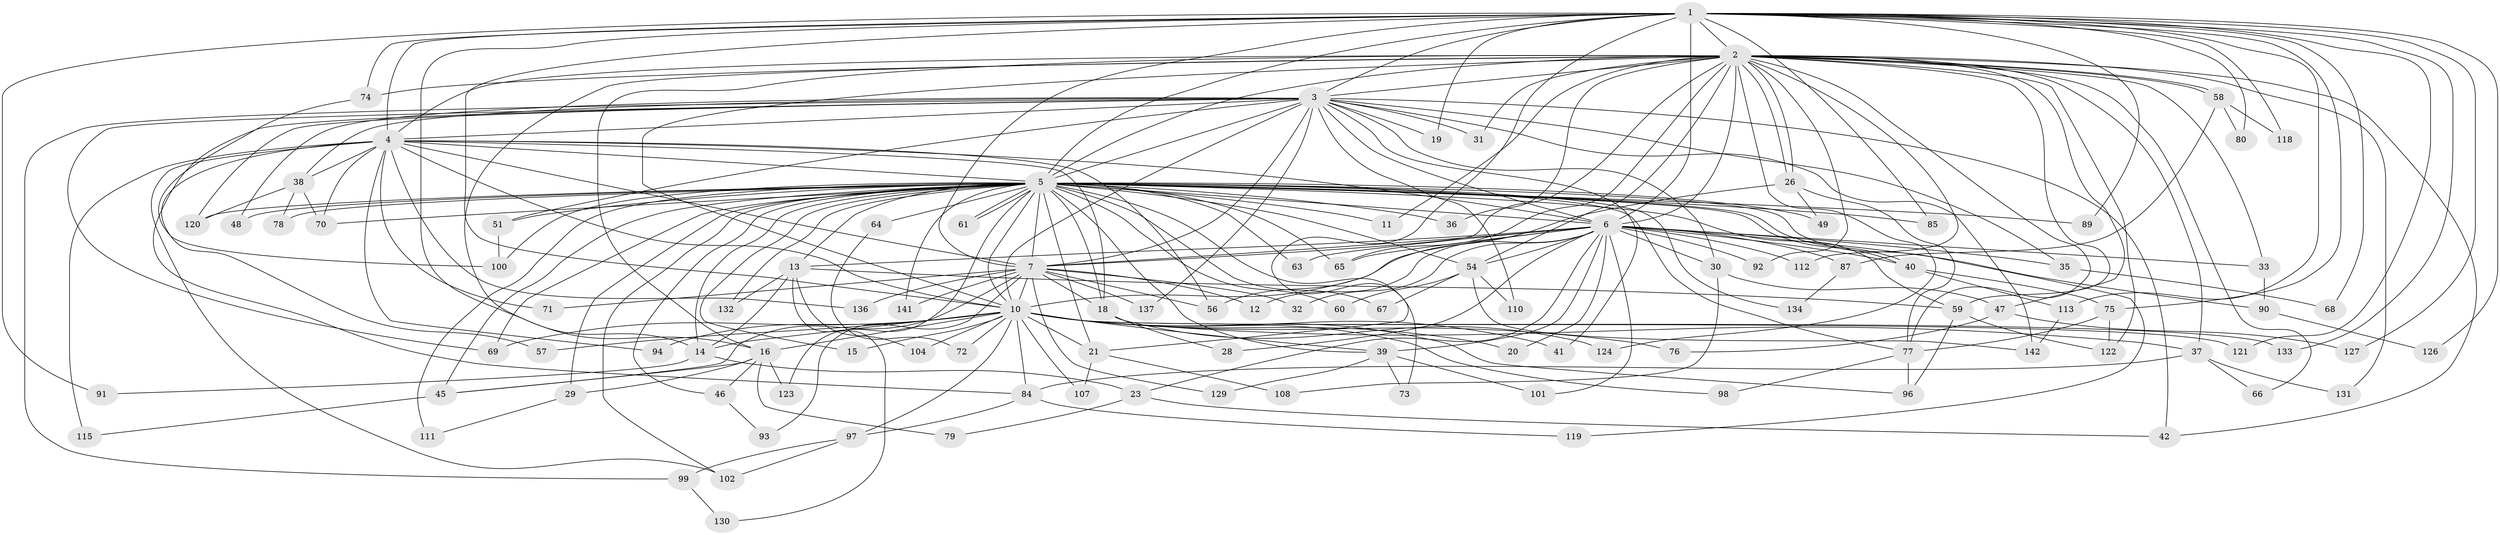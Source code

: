 // original degree distribution, {24: 0.013986013986013986, 32: 0.006993006993006993, 26: 0.006993006993006993, 19: 0.013986013986013986, 40: 0.006993006993006993, 21: 0.006993006993006993, 15: 0.006993006993006993, 28: 0.006993006993006993, 2: 0.5244755244755245, 3: 0.23076923076923078, 6: 0.04895104895104895, 5: 0.07692307692307693, 4: 0.04895104895104895}
// Generated by graph-tools (version 1.1) at 2025/41/03/06/25 10:41:36]
// undirected, 108 vertices, 251 edges
graph export_dot {
graph [start="1"]
  node [color=gray90,style=filled];
  1 [super="+34"];
  2 [super="+62"];
  3 [super="+24"];
  4 [super="+53"];
  5 [super="+8"];
  6 [super="+9"];
  7 [super="+17"];
  10 [super="+50"];
  11;
  12;
  13 [super="+27"];
  14 [super="+103"];
  15;
  16 [super="+22"];
  18 [super="+43"];
  19;
  20;
  21 [super="+25"];
  23;
  26 [super="+95"];
  28;
  29;
  30;
  31;
  32;
  33;
  35;
  36;
  37;
  38 [super="+117"];
  39 [super="+88"];
  40 [super="+44"];
  41;
  42 [super="+52"];
  45 [super="+82"];
  46;
  47;
  48;
  49;
  51 [super="+139"];
  54 [super="+55"];
  56 [super="+140"];
  57;
  58 [super="+86"];
  59 [super="+106"];
  60;
  61;
  63;
  64;
  65 [super="+83"];
  66;
  67;
  68;
  69 [super="+114"];
  70;
  71;
  72;
  73;
  74;
  75 [super="+135"];
  76;
  77 [super="+81"];
  78;
  79;
  80;
  84 [super="+109"];
  85;
  87;
  89;
  90;
  91 [super="+105"];
  92;
  93;
  94;
  96 [super="+138"];
  97;
  98;
  99;
  100;
  101;
  102 [super="+116"];
  104;
  107;
  108;
  110;
  111;
  112;
  113;
  115;
  118;
  119;
  120 [super="+125"];
  121;
  122 [super="+128"];
  123;
  124;
  126;
  127;
  129;
  130;
  131;
  132;
  133;
  134;
  136;
  137;
  141;
  142 [super="+143"];
  1 -- 2;
  1 -- 3;
  1 -- 4;
  1 -- 5 [weight=2];
  1 -- 6 [weight=3];
  1 -- 7;
  1 -- 10;
  1 -- 19;
  1 -- 21;
  1 -- 80;
  1 -- 85;
  1 -- 89;
  1 -- 91 [weight=2];
  1 -- 113;
  1 -- 118;
  1 -- 121;
  1 -- 126;
  1 -- 127;
  1 -- 133;
  1 -- 68;
  1 -- 74;
  1 -- 75;
  1 -- 16;
  2 -- 3;
  2 -- 4;
  2 -- 5 [weight=2];
  2 -- 6 [weight=3];
  2 -- 7;
  2 -- 10 [weight=2];
  2 -- 11;
  2 -- 16;
  2 -- 26;
  2 -- 26;
  2 -- 31;
  2 -- 33;
  2 -- 36;
  2 -- 37;
  2 -- 42;
  2 -- 47;
  2 -- 58 [weight=2];
  2 -- 58;
  2 -- 74;
  2 -- 77;
  2 -- 92;
  2 -- 122;
  2 -- 65;
  2 -- 59;
  2 -- 112;
  2 -- 66;
  2 -- 131;
  2 -- 124;
  2 -- 14;
  2 -- 54;
  3 -- 4;
  3 -- 5 [weight=2];
  3 -- 6 [weight=2];
  3 -- 7;
  3 -- 10;
  3 -- 19;
  3 -- 30;
  3 -- 31;
  3 -- 35;
  3 -- 38;
  3 -- 41;
  3 -- 42;
  3 -- 48;
  3 -- 51;
  3 -- 69;
  3 -- 84;
  3 -- 99;
  3 -- 110;
  3 -- 137;
  3 -- 120;
  3 -- 142;
  4 -- 5 [weight=3];
  4 -- 6 [weight=2];
  4 -- 7;
  4 -- 10;
  4 -- 38;
  4 -- 56;
  4 -- 57;
  4 -- 71;
  4 -- 94;
  4 -- 102;
  4 -- 115;
  4 -- 136;
  4 -- 70;
  4 -- 18;
  5 -- 6 [weight=4];
  5 -- 7 [weight=2];
  5 -- 10 [weight=2];
  5 -- 11;
  5 -- 14;
  5 -- 15;
  5 -- 18;
  5 -- 21;
  5 -- 29;
  5 -- 36;
  5 -- 39;
  5 -- 40;
  5 -- 40;
  5 -- 46;
  5 -- 48;
  5 -- 49;
  5 -- 51;
  5 -- 54;
  5 -- 59;
  5 -- 61;
  5 -- 61;
  5 -- 67;
  5 -- 70;
  5 -- 73;
  5 -- 78;
  5 -- 85;
  5 -- 89;
  5 -- 100;
  5 -- 102;
  5 -- 119;
  5 -- 120;
  5 -- 134;
  5 -- 141;
  5 -- 64;
  5 -- 65;
  5 -- 132;
  5 -- 69;
  5 -- 13;
  5 -- 77;
  5 -- 45;
  5 -- 111;
  5 -- 123;
  5 -- 60;
  5 -- 63;
  6 -- 7 [weight=2];
  6 -- 10 [weight=2];
  6 -- 12;
  6 -- 13;
  6 -- 20;
  6 -- 28;
  6 -- 30;
  6 -- 33;
  6 -- 35;
  6 -- 65;
  6 -- 87;
  6 -- 92;
  6 -- 101;
  6 -- 112;
  6 -- 32;
  6 -- 39;
  6 -- 54;
  6 -- 23;
  6 -- 90;
  6 -- 63;
  6 -- 40;
  7 -- 10 [weight=2];
  7 -- 12;
  7 -- 18;
  7 -- 32;
  7 -- 56;
  7 -- 71;
  7 -- 129;
  7 -- 136;
  7 -- 141;
  7 -- 137;
  7 -- 93;
  7 -- 45;
  10 -- 14;
  10 -- 15;
  10 -- 16;
  10 -- 20;
  10 -- 37;
  10 -- 41;
  10 -- 57;
  10 -- 72;
  10 -- 94;
  10 -- 96;
  10 -- 97;
  10 -- 98;
  10 -- 104;
  10 -- 121;
  10 -- 133;
  10 -- 107;
  10 -- 76;
  10 -- 69;
  10 -- 39;
  10 -- 84;
  10 -- 21;
  13 -- 130;
  13 -- 132;
  13 -- 104;
  13 -- 59;
  13 -- 14;
  14 -- 23;
  14 -- 91;
  16 -- 29;
  16 -- 45;
  16 -- 123;
  16 -- 46;
  16 -- 79;
  18 -- 28;
  18 -- 124;
  21 -- 107;
  21 -- 108;
  23 -- 79;
  23 -- 42;
  26 -- 49;
  26 -- 56;
  26 -- 77;
  29 -- 111;
  30 -- 47;
  30 -- 108;
  33 -- 90;
  35 -- 68;
  37 -- 66;
  37 -- 84;
  37 -- 131;
  38 -- 78;
  38 -- 120;
  38 -- 70;
  39 -- 73;
  39 -- 101;
  39 -- 129;
  40 -- 75;
  40 -- 113;
  45 -- 115;
  46 -- 93;
  47 -- 76;
  47 -- 127;
  51 -- 100;
  54 -- 67;
  54 -- 110;
  54 -- 142;
  54 -- 60;
  58 -- 80;
  58 -- 87;
  58 -- 118;
  59 -- 96;
  59 -- 122;
  64 -- 72;
  74 -- 100;
  75 -- 77 [weight=2];
  75 -- 122;
  77 -- 98;
  77 -- 96;
  84 -- 97;
  84 -- 119;
  87 -- 134;
  90 -- 126;
  97 -- 99;
  97 -- 102;
  99 -- 130;
  113 -- 142;
}
